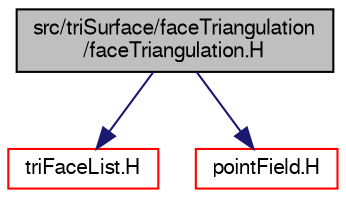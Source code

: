 digraph "src/triSurface/faceTriangulation/faceTriangulation.H"
{
  bgcolor="transparent";
  edge [fontname="FreeSans",fontsize="10",labelfontname="FreeSans",labelfontsize="10"];
  node [fontname="FreeSans",fontsize="10",shape=record];
  Node0 [label="src/triSurface/faceTriangulation\l/faceTriangulation.H",height=0.2,width=0.4,color="black", fillcolor="grey75", style="filled", fontcolor="black"];
  Node0 -> Node1 [color="midnightblue",fontsize="10",style="solid",fontname="FreeSans"];
  Node1 [label="triFaceList.H",height=0.2,width=0.4,color="red",URL="$a11372.html"];
  Node0 -> Node61 [color="midnightblue",fontsize="10",style="solid",fontname="FreeSans"];
  Node61 [label="pointField.H",height=0.2,width=0.4,color="red",URL="$a12062.html"];
}
